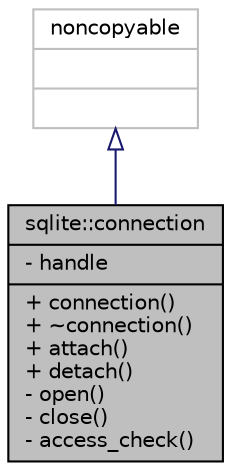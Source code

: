 digraph "sqlite::connection"
{
  bgcolor="transparent";
  edge [fontname="Helvetica",fontsize="10",labelfontname="Helvetica",labelfontsize="10"];
  node [fontname="Helvetica",fontsize="10",shape=record];
  Node1 [label="{sqlite::connection\n|- handle\l|+ connection()\l+ ~connection()\l+ attach()\l+ detach()\l- open()\l- close()\l- access_check()\l}",height=0.2,width=0.4,color="black", fillcolor="grey75", style="filled" fontcolor="black"];
  Node2 -> Node1 [dir="back",color="midnightblue",fontsize="10",style="solid",arrowtail="onormal",fontname="Helvetica"];
  Node2 [label="{noncopyable\n||}",height=0.2,width=0.4,color="grey75"];
}
